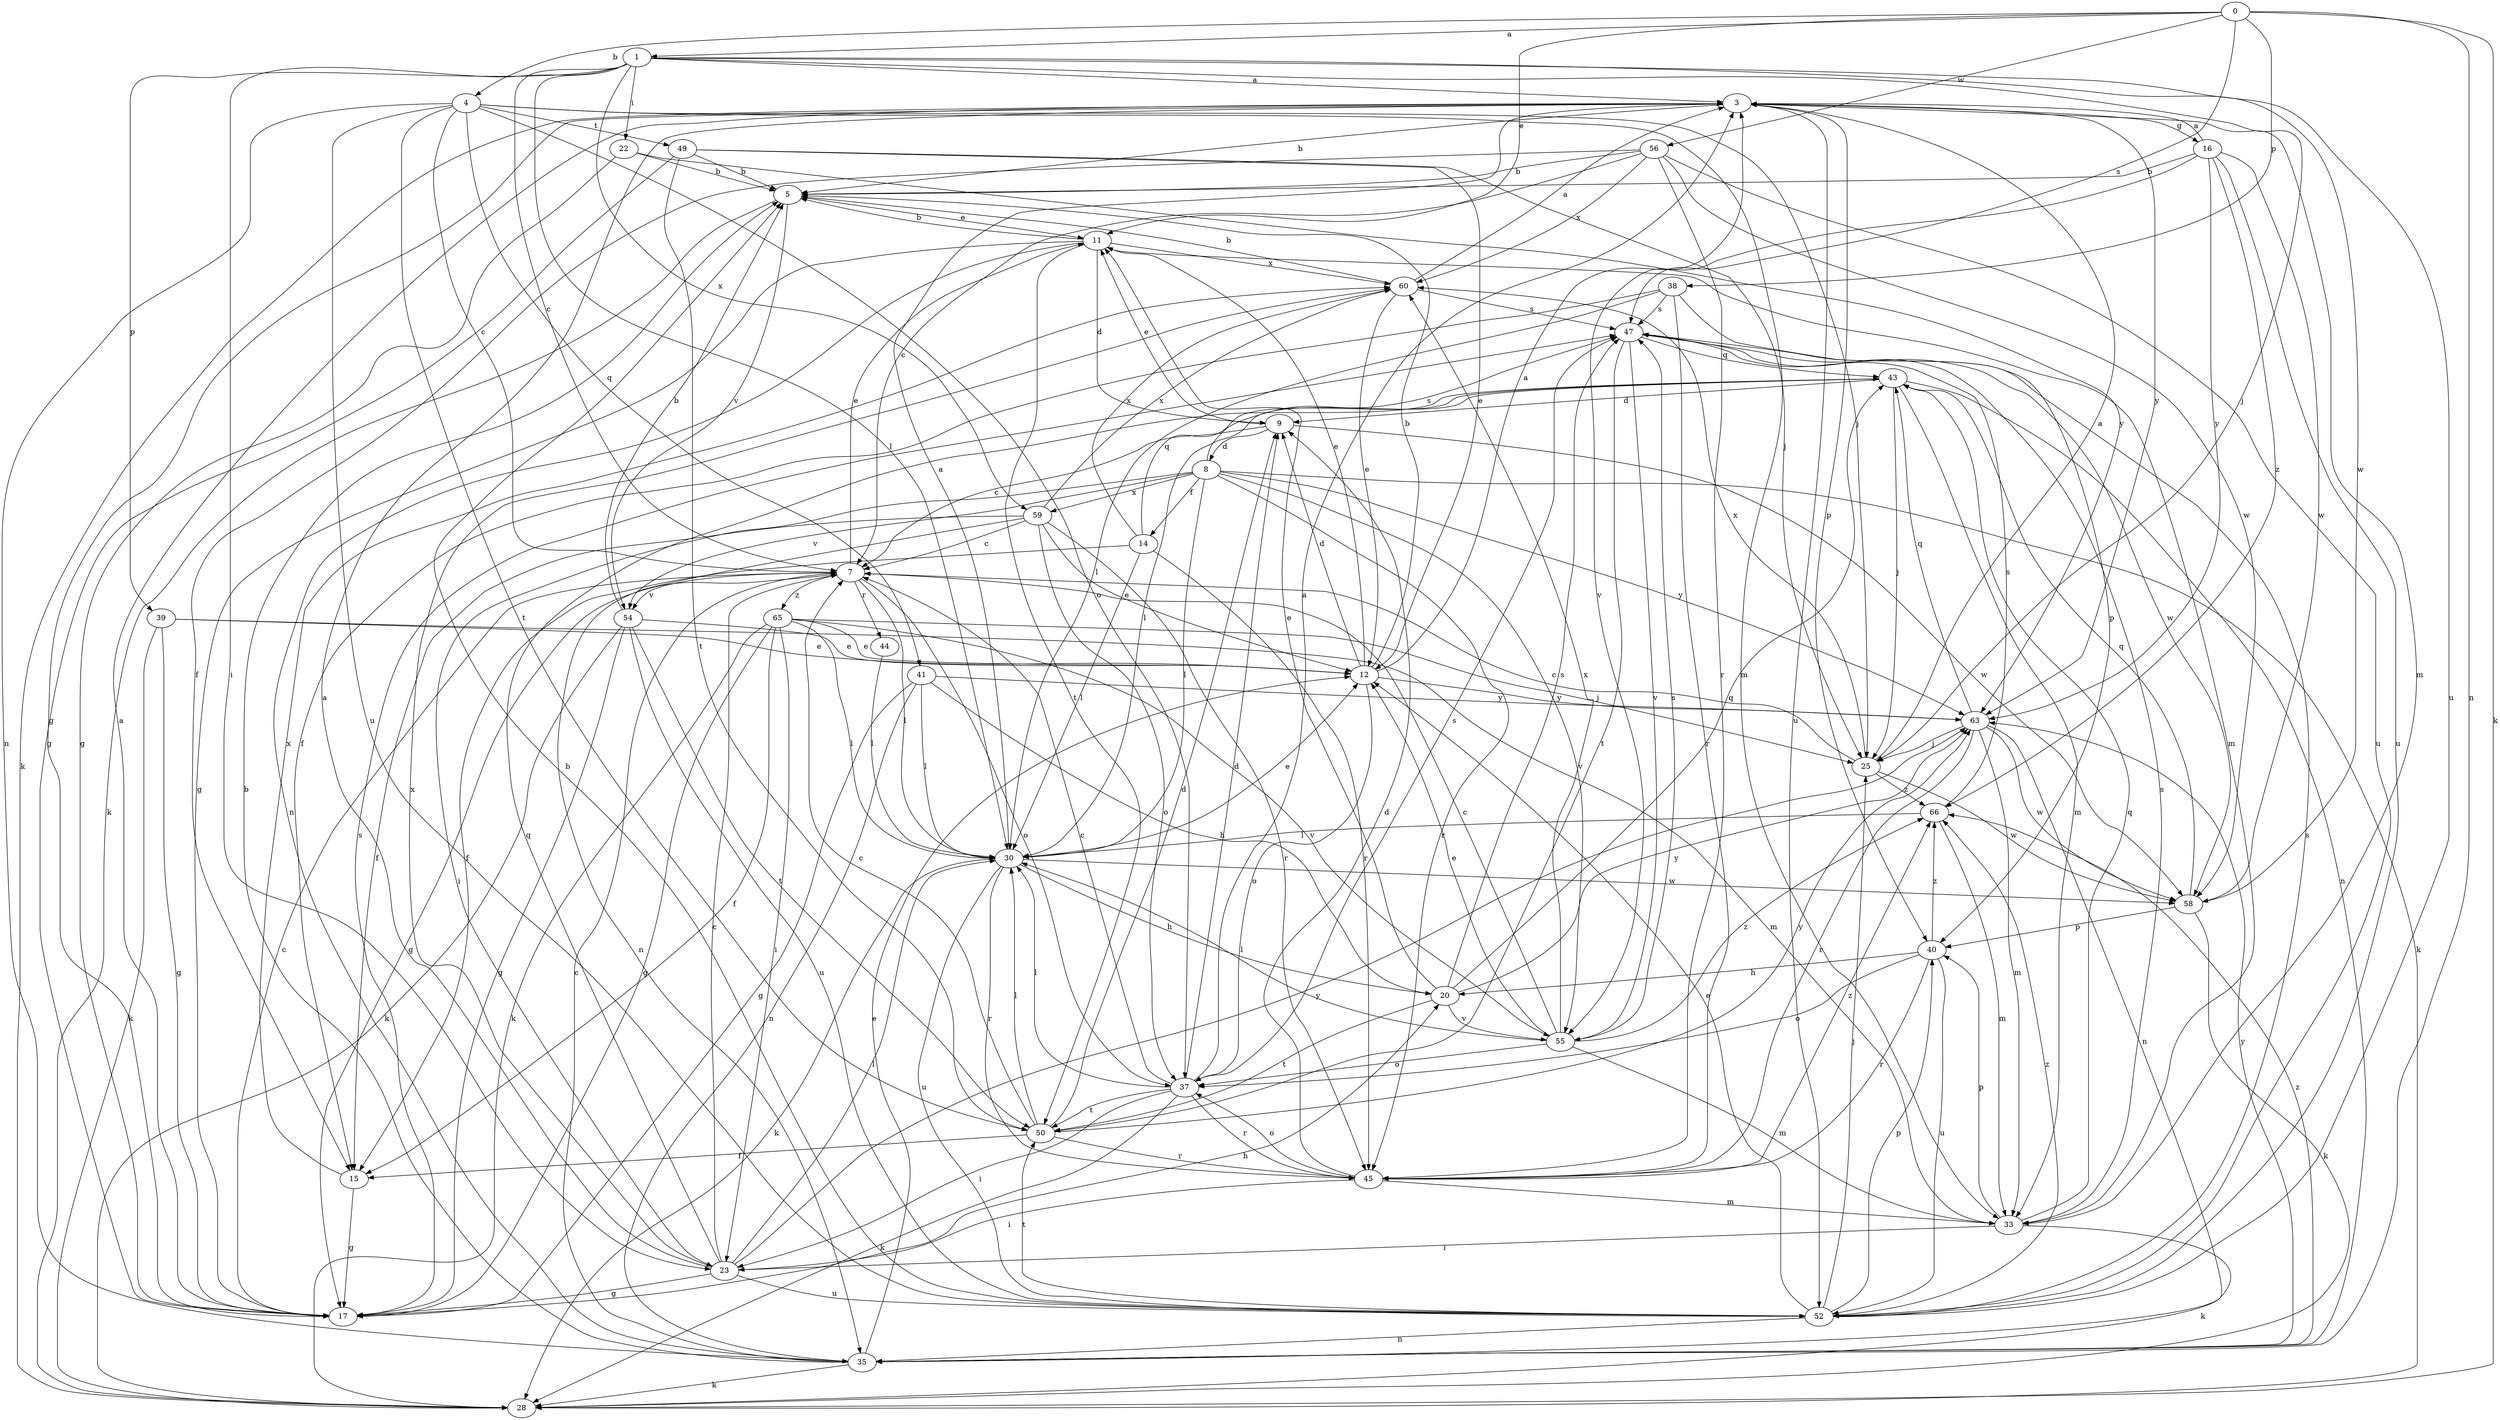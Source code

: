 strict digraph  {
0;
1;
3;
4;
5;
7;
8;
9;
11;
12;
14;
15;
16;
17;
20;
22;
23;
25;
28;
30;
33;
35;
37;
38;
39;
40;
41;
43;
44;
45;
47;
49;
50;
52;
54;
55;
56;
58;
59;
60;
63;
65;
66;
0 -> 1  [label=a];
0 -> 4  [label=b];
0 -> 11  [label=e];
0 -> 28  [label=k];
0 -> 35  [label=n];
0 -> 38  [label=p];
0 -> 47  [label=s];
0 -> 56  [label=w];
1 -> 3  [label=a];
1 -> 7  [label=c];
1 -> 22  [label=i];
1 -> 23  [label=i];
1 -> 25  [label=j];
1 -> 30  [label=l];
1 -> 39  [label=p];
1 -> 52  [label=u];
1 -> 58  [label=w];
1 -> 59  [label=x];
3 -> 5  [label=b];
3 -> 16  [label=g];
3 -> 17  [label=g];
3 -> 28  [label=k];
3 -> 33  [label=m];
3 -> 40  [label=p];
3 -> 52  [label=u];
3 -> 63  [label=y];
4 -> 7  [label=c];
4 -> 25  [label=j];
4 -> 33  [label=m];
4 -> 35  [label=n];
4 -> 37  [label=o];
4 -> 41  [label=q];
4 -> 49  [label=t];
4 -> 50  [label=t];
4 -> 52  [label=u];
5 -> 11  [label=e];
5 -> 28  [label=k];
5 -> 54  [label=v];
7 -> 11  [label=e];
7 -> 17  [label=g];
7 -> 30  [label=l];
7 -> 37  [label=o];
7 -> 44  [label=r];
7 -> 54  [label=v];
7 -> 65  [label=z];
8 -> 14  [label=f];
8 -> 23  [label=i];
8 -> 28  [label=k];
8 -> 30  [label=l];
8 -> 45  [label=r];
8 -> 47  [label=s];
8 -> 54  [label=v];
8 -> 55  [label=v];
8 -> 59  [label=x];
8 -> 63  [label=y];
9 -> 7  [label=c];
9 -> 8  [label=d];
9 -> 11  [label=e];
9 -> 58  [label=w];
11 -> 5  [label=b];
11 -> 9  [label=d];
11 -> 17  [label=g];
11 -> 33  [label=m];
11 -> 35  [label=n];
11 -> 50  [label=t];
11 -> 60  [label=x];
12 -> 3  [label=a];
12 -> 5  [label=b];
12 -> 9  [label=d];
12 -> 11  [label=e];
12 -> 37  [label=o];
12 -> 63  [label=y];
14 -> 15  [label=f];
14 -> 30  [label=l];
14 -> 43  [label=q];
14 -> 45  [label=r];
14 -> 60  [label=x];
15 -> 17  [label=g];
15 -> 60  [label=x];
16 -> 3  [label=a];
16 -> 5  [label=b];
16 -> 52  [label=u];
16 -> 55  [label=v];
16 -> 58  [label=w];
16 -> 63  [label=y];
16 -> 66  [label=z];
17 -> 3  [label=a];
17 -> 7  [label=c];
17 -> 20  [label=h];
17 -> 47  [label=s];
20 -> 11  [label=e];
20 -> 43  [label=q];
20 -> 47  [label=s];
20 -> 50  [label=t];
20 -> 55  [label=v];
20 -> 63  [label=y];
22 -> 5  [label=b];
22 -> 17  [label=g];
22 -> 63  [label=y];
23 -> 3  [label=a];
23 -> 7  [label=c];
23 -> 17  [label=g];
23 -> 30  [label=l];
23 -> 43  [label=q];
23 -> 52  [label=u];
23 -> 60  [label=x];
23 -> 63  [label=y];
25 -> 3  [label=a];
25 -> 7  [label=c];
25 -> 58  [label=w];
25 -> 60  [label=x];
25 -> 66  [label=z];
30 -> 3  [label=a];
30 -> 12  [label=e];
30 -> 20  [label=h];
30 -> 28  [label=k];
30 -> 45  [label=r];
30 -> 52  [label=u];
30 -> 58  [label=w];
33 -> 23  [label=i];
33 -> 28  [label=k];
33 -> 40  [label=p];
33 -> 43  [label=q];
33 -> 47  [label=s];
35 -> 5  [label=b];
35 -> 7  [label=c];
35 -> 12  [label=e];
35 -> 28  [label=k];
35 -> 63  [label=y];
35 -> 66  [label=z];
37 -> 3  [label=a];
37 -> 7  [label=c];
37 -> 9  [label=d];
37 -> 23  [label=i];
37 -> 28  [label=k];
37 -> 30  [label=l];
37 -> 45  [label=r];
37 -> 47  [label=s];
37 -> 50  [label=t];
38 -> 15  [label=f];
38 -> 30  [label=l];
38 -> 40  [label=p];
38 -> 45  [label=r];
38 -> 47  [label=s];
39 -> 12  [label=e];
39 -> 17  [label=g];
39 -> 28  [label=k];
39 -> 33  [label=m];
40 -> 20  [label=h];
40 -> 37  [label=o];
40 -> 45  [label=r];
40 -> 52  [label=u];
40 -> 66  [label=z];
41 -> 17  [label=g];
41 -> 20  [label=h];
41 -> 30  [label=l];
41 -> 35  [label=n];
41 -> 63  [label=y];
43 -> 9  [label=d];
43 -> 25  [label=j];
43 -> 30  [label=l];
43 -> 33  [label=m];
43 -> 35  [label=n];
44 -> 30  [label=l];
45 -> 9  [label=d];
45 -> 23  [label=i];
45 -> 33  [label=m];
45 -> 37  [label=o];
45 -> 66  [label=z];
47 -> 43  [label=q];
47 -> 50  [label=t];
47 -> 55  [label=v];
47 -> 58  [label=w];
49 -> 5  [label=b];
49 -> 12  [label=e];
49 -> 17  [label=g];
49 -> 25  [label=j];
49 -> 50  [label=t];
50 -> 7  [label=c];
50 -> 9  [label=d];
50 -> 15  [label=f];
50 -> 30  [label=l];
50 -> 45  [label=r];
50 -> 63  [label=y];
52 -> 5  [label=b];
52 -> 12  [label=e];
52 -> 25  [label=j];
52 -> 35  [label=n];
52 -> 40  [label=p];
52 -> 47  [label=s];
52 -> 50  [label=t];
52 -> 66  [label=z];
54 -> 5  [label=b];
54 -> 12  [label=e];
54 -> 17  [label=g];
54 -> 28  [label=k];
54 -> 50  [label=t];
54 -> 52  [label=u];
55 -> 7  [label=c];
55 -> 12  [label=e];
55 -> 30  [label=l];
55 -> 33  [label=m];
55 -> 37  [label=o];
55 -> 47  [label=s];
55 -> 60  [label=x];
55 -> 66  [label=z];
56 -> 5  [label=b];
56 -> 7  [label=c];
56 -> 15  [label=f];
56 -> 45  [label=r];
56 -> 52  [label=u];
56 -> 58  [label=w];
56 -> 60  [label=x];
58 -> 28  [label=k];
58 -> 40  [label=p];
58 -> 43  [label=q];
59 -> 7  [label=c];
59 -> 12  [label=e];
59 -> 15  [label=f];
59 -> 35  [label=n];
59 -> 37  [label=o];
59 -> 45  [label=r];
59 -> 60  [label=x];
60 -> 3  [label=a];
60 -> 5  [label=b];
60 -> 12  [label=e];
60 -> 47  [label=s];
63 -> 25  [label=j];
63 -> 33  [label=m];
63 -> 35  [label=n];
63 -> 43  [label=q];
63 -> 45  [label=r];
63 -> 58  [label=w];
65 -> 12  [label=e];
65 -> 15  [label=f];
65 -> 17  [label=g];
65 -> 23  [label=i];
65 -> 25  [label=j];
65 -> 28  [label=k];
65 -> 30  [label=l];
65 -> 55  [label=v];
66 -> 30  [label=l];
66 -> 33  [label=m];
66 -> 47  [label=s];
}

